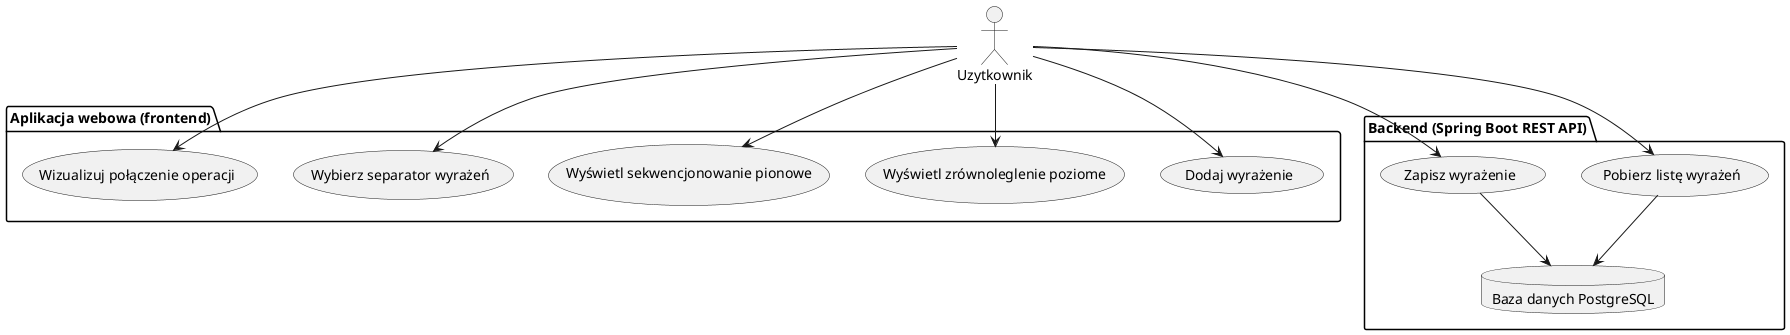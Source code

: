 @startuml
actor Uzytkownik

package "Aplikacja webowa (frontend)" {
    (Dodaj wyrażenie)
    (Wyświetl zrównoleglenie poziome)
    (Wyświetl sekwencjonowanie pionowe)
    (Wybierz separator wyrażeń)
    (Wizualizuj połączenie operacji)

    Uzytkownik --> (Dodaj wyrażenie)
    Uzytkownik --> (Wyświetl zrównoleglenie poziome)
    Uzytkownik --> (Wyświetl sekwencjonowanie pionowe)
    Uzytkownik --> (Wybierz separator wyrażeń)
    Uzytkownik --> (Wizualizuj połączenie operacji)
}

package "Backend (Spring Boot REST API)" {
    (Pobierz listę wyrażeń)
    (Zapisz wyrażenie)

    Uzytkownik --> (Pobierz listę wyrażeń)
    Uzytkownik --> (Zapisz wyrażenie)

    database "Baza danych PostgreSQL" as DB
    (Zapisz wyrażenie) --> DB
    (Pobierz listę wyrażeń) --> DB
} 
@enduml